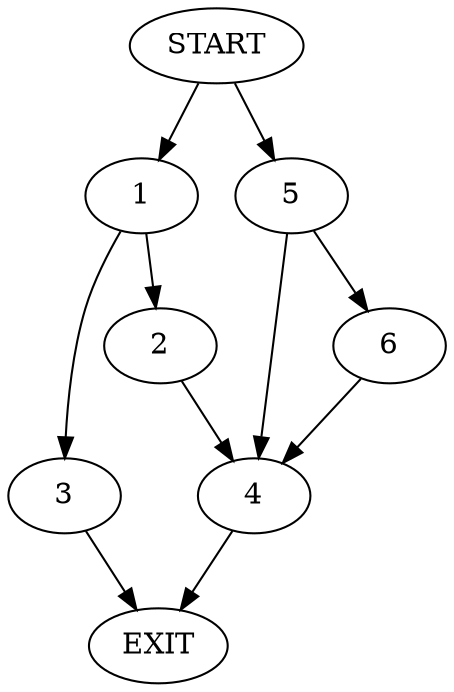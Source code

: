 digraph {
0 [label="START"]
7 [label="EXIT"]
0 -> 1
1 -> 2
1 -> 3
3 -> 7
2 -> 4
4 -> 7
0 -> 5
5 -> 6
5 -> 4
6 -> 4
}
